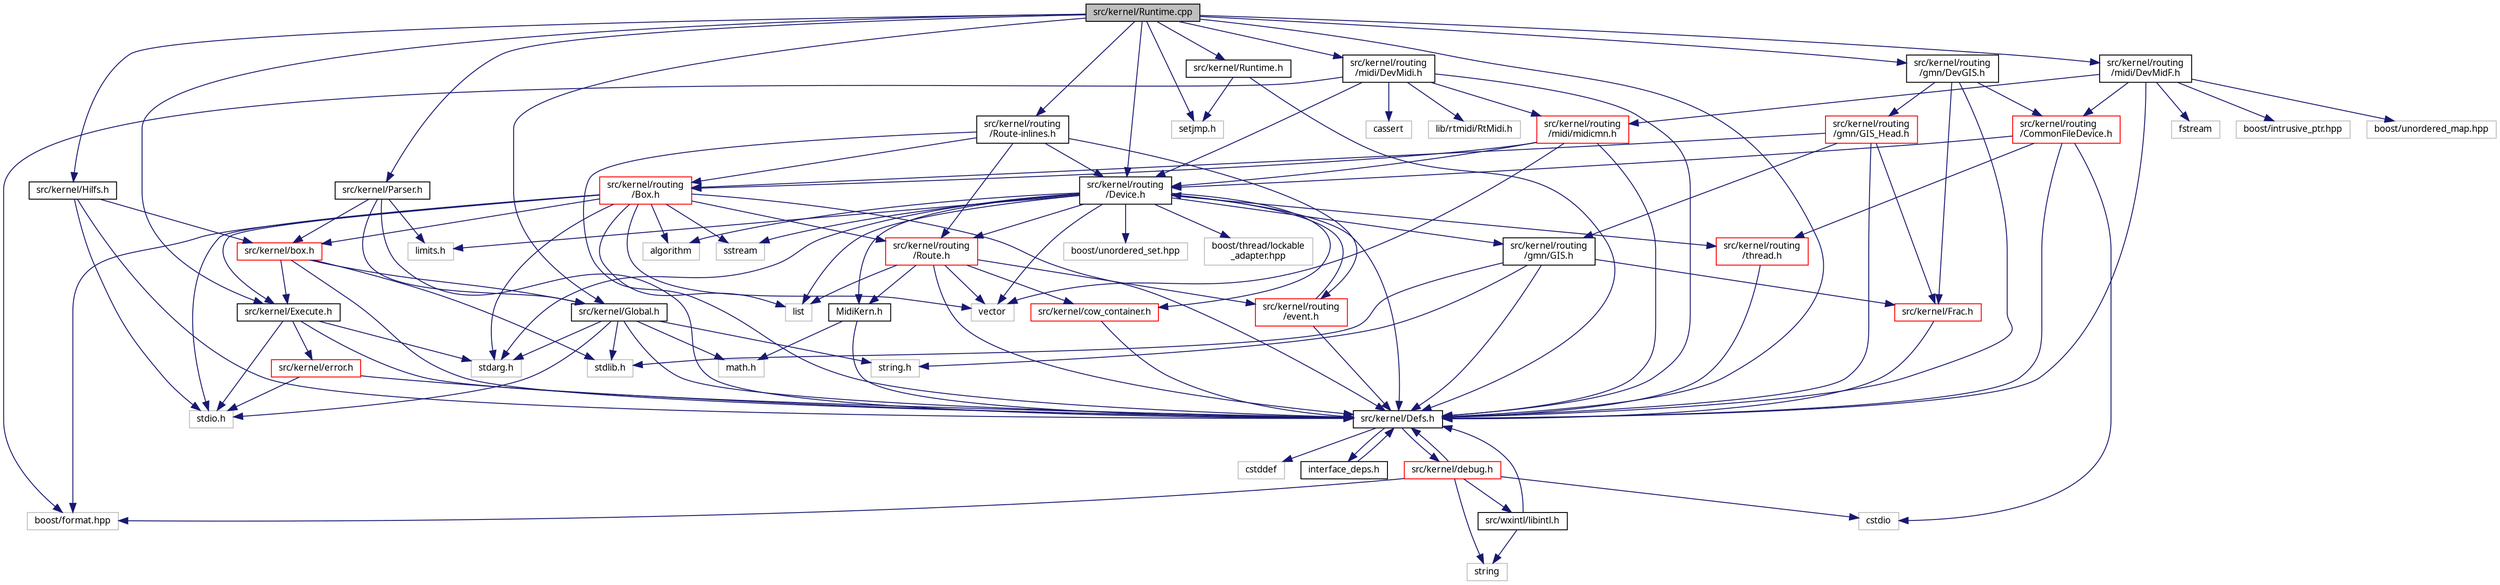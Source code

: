 digraph "src/kernel/Runtime.cpp"
{
  edge [fontname="Sans",fontsize="10",labelfontname="Sans",labelfontsize="10"];
  node [fontname="Sans",fontsize="10",shape=record];
  Node0 [label="src/kernel/Runtime.cpp",height=0.2,width=0.4,color="black", fillcolor="grey75", style="filled", fontcolor="black"];
  Node0 -> Node1 [color="midnightblue",fontsize="10",style="solid",fontname="Sans"];
  Node1 [label="src/kernel/Defs.h",height=0.2,width=0.4,color="black", fillcolor="white", style="filled",URL="$d1/d73/Defs_8h.html",tooltip="Common definitions. "];
  Node1 -> Node2 [color="midnightblue",fontsize="10",style="solid",fontname="Sans"];
  Node2 [label="interface_deps.h",height=0.2,width=0.4,color="black", fillcolor="white", style="filled",URL="$de/ddd/interface__deps_8h.html"];
  Node2 -> Node1 [color="midnightblue",fontsize="10",style="solid",fontname="Sans"];
  Node1 -> Node3 [color="midnightblue",fontsize="10",style="solid",fontname="Sans"];
  Node3 [label="cstddef",height=0.2,width=0.4,color="grey75", fillcolor="white", style="filled"];
  Node1 -> Node4 [color="midnightblue",fontsize="10",style="solid",fontname="Sans"];
  Node4 [label="src/kernel/debug.h",height=0.2,width=0.4,color="red", fillcolor="white", style="filled",URL="$db/d16/debug_8h.html"];
  Node4 -> Node1 [color="midnightblue",fontsize="10",style="solid",fontname="Sans"];
  Node4 -> Node5 [color="midnightblue",fontsize="10",style="solid",fontname="Sans"];
  Node5 [label="src/wxintl/libintl.h",height=0.2,width=0.4,color="black", fillcolor="white", style="filled",URL="$d4/d64/libintl_8h.html"];
  Node5 -> Node1 [color="midnightblue",fontsize="10",style="solid",fontname="Sans"];
  Node5 -> Node6 [color="midnightblue",fontsize="10",style="solid",fontname="Sans"];
  Node6 [label="string",height=0.2,width=0.4,color="grey75", fillcolor="white", style="filled"];
  Node4 -> Node6 [color="midnightblue",fontsize="10",style="solid",fontname="Sans"];
  Node4 -> Node7 [color="midnightblue",fontsize="10",style="solid",fontname="Sans"];
  Node7 [label="cstdio",height=0.2,width=0.4,color="grey75", fillcolor="white", style="filled"];
  Node4 -> Node8 [color="midnightblue",fontsize="10",style="solid",fontname="Sans"];
  Node8 [label="boost/format.hpp",height=0.2,width=0.4,color="grey75", fillcolor="white", style="filled"];
  Node0 -> Node11 [color="midnightblue",fontsize="10",style="solid",fontname="Sans"];
  Node11 [label="src/kernel/Global.h",height=0.2,width=0.4,color="black", fillcolor="white", style="filled",URL="$dd/d40/Global_8h.html",tooltip="Global definitions (formerly in mutabor DLL) "];
  Node11 -> Node1 [color="midnightblue",fontsize="10",style="solid",fontname="Sans"];
  Node11 -> Node12 [color="midnightblue",fontsize="10",style="solid",fontname="Sans"];
  Node12 [label="stdio.h",height=0.2,width=0.4,color="grey75", fillcolor="white", style="filled"];
  Node11 -> Node13 [color="midnightblue",fontsize="10",style="solid",fontname="Sans"];
  Node13 [label="stdlib.h",height=0.2,width=0.4,color="grey75", fillcolor="white", style="filled"];
  Node11 -> Node14 [color="midnightblue",fontsize="10",style="solid",fontname="Sans"];
  Node14 [label="stdarg.h",height=0.2,width=0.4,color="grey75", fillcolor="white", style="filled"];
  Node11 -> Node15 [color="midnightblue",fontsize="10",style="solid",fontname="Sans"];
  Node15 [label="string.h",height=0.2,width=0.4,color="grey75", fillcolor="white", style="filled"];
  Node11 -> Node16 [color="midnightblue",fontsize="10",style="solid",fontname="Sans"];
  Node16 [label="math.h",height=0.2,width=0.4,color="grey75", fillcolor="white", style="filled"];
  Node0 -> Node17 [color="midnightblue",fontsize="10",style="solid",fontname="Sans"];
  Node17 [label="src/kernel/Parser.h",height=0.2,width=0.4,color="black", fillcolor="white", style="filled",URL="$d6/d0c/Parser_8h.html"];
  Node17 -> Node1 [color="midnightblue",fontsize="10",style="solid",fontname="Sans"];
  Node17 -> Node18 [color="midnightblue",fontsize="10",style="solid",fontname="Sans"];
  Node18 [label="src/kernel/box.h",height=0.2,width=0.4,color="red", fillcolor="white", style="filled",URL="$dc/d19/box_8h.html",tooltip="Description: Collect all properties, which are used by boxes. "];
  Node18 -> Node1 [color="midnightblue",fontsize="10",style="solid",fontname="Sans"];
  Node18 -> Node11 [color="midnightblue",fontsize="10",style="solid",fontname="Sans"];
  Node18 -> Node22 [color="midnightblue",fontsize="10",style="solid",fontname="Sans"];
  Node22 [label="src/kernel/Execute.h",height=0.2,width=0.4,color="black", fillcolor="white", style="filled",URL="$de/d11/Execute_8h.html",tooltip="Execute tuning changes. "];
  Node22 -> Node1 [color="midnightblue",fontsize="10",style="solid",fontname="Sans"];
  Node22 -> Node23 [color="midnightblue",fontsize="10",style="solid",fontname="Sans"];
  Node23 [label="src/kernel/error.h",height=0.2,width=0.4,color="red", fillcolor="white", style="filled",URL="$da/d41/error_8h.html"];
  Node23 -> Node1 [color="midnightblue",fontsize="10",style="solid",fontname="Sans"];
  Node23 -> Node12 [color="midnightblue",fontsize="10",style="solid",fontname="Sans"];
  Node22 -> Node12 [color="midnightblue",fontsize="10",style="solid",fontname="Sans"];
  Node22 -> Node14 [color="midnightblue",fontsize="10",style="solid",fontname="Sans"];
  Node18 -> Node13 [color="midnightblue",fontsize="10",style="solid",fontname="Sans"];
  Node17 -> Node11 [color="midnightblue",fontsize="10",style="solid",fontname="Sans"];
  Node17 -> Node21 [color="midnightblue",fontsize="10",style="solid",fontname="Sans"];
  Node21 [label="limits.h",height=0.2,width=0.4,color="grey75", fillcolor="white", style="filled"];
  Node0 -> Node25 [color="midnightblue",fontsize="10",style="solid",fontname="Sans"];
  Node25 [label="src/kernel/Hilfs.h",height=0.2,width=0.4,color="black", fillcolor="white", style="filled",URL="$d2/d32/Hilfs_8h.html",tooltip="Description. "];
  Node25 -> Node1 [color="midnightblue",fontsize="10",style="solid",fontname="Sans"];
  Node25 -> Node18 [color="midnightblue",fontsize="10",style="solid",fontname="Sans"];
  Node25 -> Node12 [color="midnightblue",fontsize="10",style="solid",fontname="Sans"];
  Node0 -> Node26 [color="midnightblue",fontsize="10",style="solid",fontname="Sans"];
  Node26 [label="src/kernel/Runtime.h",height=0.2,width=0.4,color="black", fillcolor="white", style="filled",URL="$d5/d84/Runtime_8h.html",tooltip="Runtime functions of the (mainly C) old kernel of Mutabor. "];
  Node26 -> Node1 [color="midnightblue",fontsize="10",style="solid",fontname="Sans"];
  Node26 -> Node27 [color="midnightblue",fontsize="10",style="solid",fontname="Sans"];
  Node27 [label="setjmp.h",height=0.2,width=0.4,color="grey75", fillcolor="white", style="filled"];
  Node0 -> Node22 [color="midnightblue",fontsize="10",style="solid",fontname="Sans"];
  Node0 -> Node27 [color="midnightblue",fontsize="10",style="solid",fontname="Sans"];
  Node0 -> Node28 [color="midnightblue",fontsize="10",style="solid",fontname="Sans"];
  Node28 [label="src/kernel/routing\l/Device.h",height=0.2,width=0.4,color="black", fillcolor="white", style="filled",URL="$de/d05/Device_8h.html",tooltip="Routing. "];
  Node28 -> Node1 [color="midnightblue",fontsize="10",style="solid",fontname="Sans"];
  Node28 -> Node29 [color="midnightblue",fontsize="10",style="solid",fontname="Sans"];
  Node29 [label="src/kernel/cow_container.h",height=0.2,width=0.4,color="red", fillcolor="white", style="filled",URL="$da/d28/cow__container_8h.html",tooltip="Copy on write container. "];
  Node29 -> Node1 [color="midnightblue",fontsize="10",style="solid",fontname="Sans"];
  Node28 -> Node33 [color="midnightblue",fontsize="10",style="solid",fontname="Sans"];
  Node33 [label="src/kernel/routing\l/gmn/GIS.h",height=0.2,width=0.4,color="black", fillcolor="white", style="filled",URL="$dd/d4d/GIS_8h.html"];
  Node33 -> Node1 [color="midnightblue",fontsize="10",style="solid",fontname="Sans"];
  Node33 -> Node34 [color="midnightblue",fontsize="10",style="solid",fontname="Sans"];
  Node34 [label="src/kernel/Frac.h",height=0.2,width=0.4,color="red", fillcolor="white", style="filled",URL="$df/d4f/Frac_8h.html",tooltip="Fraction class for Mutabor. "];
  Node34 -> Node1 [color="midnightblue",fontsize="10",style="solid",fontname="Sans"];
  Node33 -> Node15 [color="midnightblue",fontsize="10",style="solid",fontname="Sans"];
  Node33 -> Node13 [color="midnightblue",fontsize="10",style="solid",fontname="Sans"];
  Node28 -> Node36 [color="midnightblue",fontsize="10",style="solid",fontname="Sans"];
  Node36 [label="src/kernel/routing\l/Route.h",height=0.2,width=0.4,color="red", fillcolor="white", style="filled",URL="$d1/d65/Route_8h.html",tooltip="Routing. "];
  Node36 -> Node1 [color="midnightblue",fontsize="10",style="solid",fontname="Sans"];
  Node36 -> Node29 [color="midnightblue",fontsize="10",style="solid",fontname="Sans"];
  Node36 -> Node20 [color="midnightblue",fontsize="10",style="solid",fontname="Sans"];
  Node20 [label="MidiKern.h",height=0.2,width=0.4,color="black", fillcolor="white", style="filled",URL="$da/dfd/MidiKern_8h.html"];
  Node20 -> Node1 [color="midnightblue",fontsize="10",style="solid",fontname="Sans"];
  Node20 -> Node16 [color="midnightblue",fontsize="10",style="solid",fontname="Sans"];
  Node36 -> Node38 [color="midnightblue",fontsize="10",style="solid",fontname="Sans"];
  Node38 [label="list",height=0.2,width=0.4,color="grey75", fillcolor="white", style="filled"];
  Node36 -> Node39 [color="midnightblue",fontsize="10",style="solid",fontname="Sans"];
  Node39 [label="vector",height=0.2,width=0.4,color="grey75", fillcolor="white", style="filled"];
  Node36 -> Node41 [color="midnightblue",fontsize="10",style="solid",fontname="Sans"];
  Node41 [label="src/kernel/routing\l/event.h",height=0.2,width=0.4,color="red", fillcolor="white", style="filled",URL="$dd/d20/event_8h.html"];
  Node41 -> Node1 [color="midnightblue",fontsize="10",style="solid",fontname="Sans"];
  Node41 -> Node28 [color="midnightblue",fontsize="10",style="solid",fontname="Sans"];
  Node28 -> Node44 [color="midnightblue",fontsize="10",style="solid",fontname="Sans"];
  Node44 [label="src/kernel/routing\l/thread.h",height=0.2,width=0.4,color="red", fillcolor="white", style="filled",URL="$db/dd5/thread_8h.html"];
  Node44 -> Node1 [color="midnightblue",fontsize="10",style="solid",fontname="Sans"];
  Node28 -> Node47 [color="midnightblue",fontsize="10",style="solid",fontname="Sans"];
  Node47 [label="boost/thread/lockable\l_adapter.hpp",height=0.2,width=0.4,color="grey75", fillcolor="white", style="filled"];
  Node28 -> Node20 [color="midnightblue",fontsize="10",style="solid",fontname="Sans"];
  Node28 -> Node39 [color="midnightblue",fontsize="10",style="solid",fontname="Sans"];
  Node28 -> Node38 [color="midnightblue",fontsize="10",style="solid",fontname="Sans"];
  Node28 -> Node21 [color="midnightblue",fontsize="10",style="solid",fontname="Sans"];
  Node28 -> Node48 [color="midnightblue",fontsize="10",style="solid",fontname="Sans"];
  Node48 [label="algorithm",height=0.2,width=0.4,color="grey75", fillcolor="white", style="filled"];
  Node28 -> Node49 [color="midnightblue",fontsize="10",style="solid",fontname="Sans"];
  Node49 [label="sstream",height=0.2,width=0.4,color="grey75", fillcolor="white", style="filled"];
  Node28 -> Node14 [color="midnightblue",fontsize="10",style="solid",fontname="Sans"];
  Node28 -> Node50 [color="midnightblue",fontsize="10",style="solid",fontname="Sans"];
  Node50 [label="boost/unordered_set.hpp",height=0.2,width=0.4,color="grey75", fillcolor="white", style="filled"];
  Node0 -> Node51 [color="midnightblue",fontsize="10",style="solid",fontname="Sans"];
  Node51 [label="src/kernel/routing\l/Route-inlines.h",height=0.2,width=0.4,color="black", fillcolor="white", style="filled",URL="$d2/d2c/Route-inlines_8h.html"];
  Node51 -> Node1 [color="midnightblue",fontsize="10",style="solid",fontname="Sans"];
  Node51 -> Node36 [color="midnightblue",fontsize="10",style="solid",fontname="Sans"];
  Node51 -> Node28 [color="midnightblue",fontsize="10",style="solid",fontname="Sans"];
  Node51 -> Node52 [color="midnightblue",fontsize="10",style="solid",fontname="Sans"];
  Node52 [label="src/kernel/routing\l/Box.h",height=0.2,width=0.4,color="red", fillcolor="white", style="filled",URL="$de/d0f/Box_8h.html",tooltip="Mutabor Box for C++. "];
  Node52 -> Node1 [color="midnightblue",fontsize="10",style="solid",fontname="Sans"];
  Node52 -> Node36 [color="midnightblue",fontsize="10",style="solid",fontname="Sans"];
  Node52 -> Node22 [color="midnightblue",fontsize="10",style="solid",fontname="Sans"];
  Node52 -> Node18 [color="midnightblue",fontsize="10",style="solid",fontname="Sans"];
  Node52 -> Node39 [color="midnightblue",fontsize="10",style="solid",fontname="Sans"];
  Node52 -> Node38 [color="midnightblue",fontsize="10",style="solid",fontname="Sans"];
  Node52 -> Node48 [color="midnightblue",fontsize="10",style="solid",fontname="Sans"];
  Node52 -> Node49 [color="midnightblue",fontsize="10",style="solid",fontname="Sans"];
  Node52 -> Node14 [color="midnightblue",fontsize="10",style="solid",fontname="Sans"];
  Node52 -> Node12 [color="midnightblue",fontsize="10",style="solid",fontname="Sans"];
  Node52 -> Node8 [color="midnightblue",fontsize="10",style="solid",fontname="Sans"];
  Node51 -> Node41 [color="midnightblue",fontsize="10",style="solid",fontname="Sans"];
  Node0 -> Node54 [color="midnightblue",fontsize="10",style="solid",fontname="Sans"];
  Node54 [label="src/kernel/routing\l/gmn/DevGIS.h",height=0.2,width=0.4,color="black", fillcolor="white", style="filled",URL="$da/d81/DevGIS_8h.html"];
  Node54 -> Node1 [color="midnightblue",fontsize="10",style="solid",fontname="Sans"];
  Node54 -> Node34 [color="midnightblue",fontsize="10",style="solid",fontname="Sans"];
  Node54 -> Node55 [color="midnightblue",fontsize="10",style="solid",fontname="Sans"];
  Node55 [label="src/kernel/routing\l/CommonFileDevice.h",height=0.2,width=0.4,color="red", fillcolor="white", style="filled",URL="$d9/d17/CommonFileDevice_8h.html"];
  Node55 -> Node1 [color="midnightblue",fontsize="10",style="solid",fontname="Sans"];
  Node55 -> Node28 [color="midnightblue",fontsize="10",style="solid",fontname="Sans"];
  Node55 -> Node44 [color="midnightblue",fontsize="10",style="solid",fontname="Sans"];
  Node55 -> Node7 [color="midnightblue",fontsize="10",style="solid",fontname="Sans"];
  Node54 -> Node61 [color="midnightblue",fontsize="10",style="solid",fontname="Sans"];
  Node61 [label="src/kernel/routing\l/gmn/GIS_Head.h",height=0.2,width=0.4,color="red", fillcolor="white", style="filled",URL="$d1/db5/GIS__Head_8h.html",tooltip="Description. "];
  Node61 -> Node1 [color="midnightblue",fontsize="10",style="solid",fontname="Sans"];
  Node61 -> Node34 [color="midnightblue",fontsize="10",style="solid",fontname="Sans"];
  Node61 -> Node52 [color="midnightblue",fontsize="10",style="solid",fontname="Sans"];
  Node61 -> Node33 [color="midnightblue",fontsize="10",style="solid",fontname="Sans"];
  Node0 -> Node62 [color="midnightblue",fontsize="10",style="solid",fontname="Sans"];
  Node62 [label="src/kernel/routing\l/midi/DevMidi.h",height=0.2,width=0.4,color="black", fillcolor="white", style="filled",URL="$d4/da2/DevMidi_8h.html",tooltip="Classes for midi port. "];
  Node62 -> Node1 [color="midnightblue",fontsize="10",style="solid",fontname="Sans"];
  Node62 -> Node63 [color="midnightblue",fontsize="10",style="solid",fontname="Sans"];
  Node63 [label="src/kernel/routing\l/midi/midicmn.h",height=0.2,width=0.4,color="red", fillcolor="white", style="filled",URL="$de/d21/midicmn_8h.html"];
  Node63 -> Node1 [color="midnightblue",fontsize="10",style="solid",fontname="Sans"];
  Node63 -> Node28 [color="midnightblue",fontsize="10",style="solid",fontname="Sans"];
  Node63 -> Node52 [color="midnightblue",fontsize="10",style="solid",fontname="Sans"];
  Node63 -> Node39 [color="midnightblue",fontsize="10",style="solid",fontname="Sans"];
  Node62 -> Node28 [color="midnightblue",fontsize="10",style="solid",fontname="Sans"];
  Node62 -> Node65 [color="midnightblue",fontsize="10",style="solid",fontname="Sans"];
  Node65 [label="cassert",height=0.2,width=0.4,color="grey75", fillcolor="white", style="filled"];
  Node62 -> Node8 [color="midnightblue",fontsize="10",style="solid",fontname="Sans"];
  Node62 -> Node66 [color="midnightblue",fontsize="10",style="solid",fontname="Sans"];
  Node66 [label="lib/rtmidi/RtMidi.h",height=0.2,width=0.4,color="grey75", fillcolor="white", style="filled"];
  Node0 -> Node67 [color="midnightblue",fontsize="10",style="solid",fontname="Sans"];
  Node67 [label="src/kernel/routing\l/midi/DevMidF.h",height=0.2,width=0.4,color="black", fillcolor="white", style="filled",URL="$da/d3c/DevMidF_8h.html"];
  Node67 -> Node1 [color="midnightblue",fontsize="10",style="solid",fontname="Sans"];
  Node67 -> Node55 [color="midnightblue",fontsize="10",style="solid",fontname="Sans"];
  Node67 -> Node63 [color="midnightblue",fontsize="10",style="solid",fontname="Sans"];
  Node67 -> Node68 [color="midnightblue",fontsize="10",style="solid",fontname="Sans"];
  Node68 [label="fstream",height=0.2,width=0.4,color="grey75", fillcolor="white", style="filled"];
  Node67 -> Node32 [color="midnightblue",fontsize="10",style="solid",fontname="Sans"];
  Node32 [label="boost/intrusive_ptr.hpp",height=0.2,width=0.4,color="grey75", fillcolor="white", style="filled"];
  Node67 -> Node69 [color="midnightblue",fontsize="10",style="solid",fontname="Sans"];
  Node69 [label="boost/unordered_map.hpp",height=0.2,width=0.4,color="grey75", fillcolor="white", style="filled"];
}
